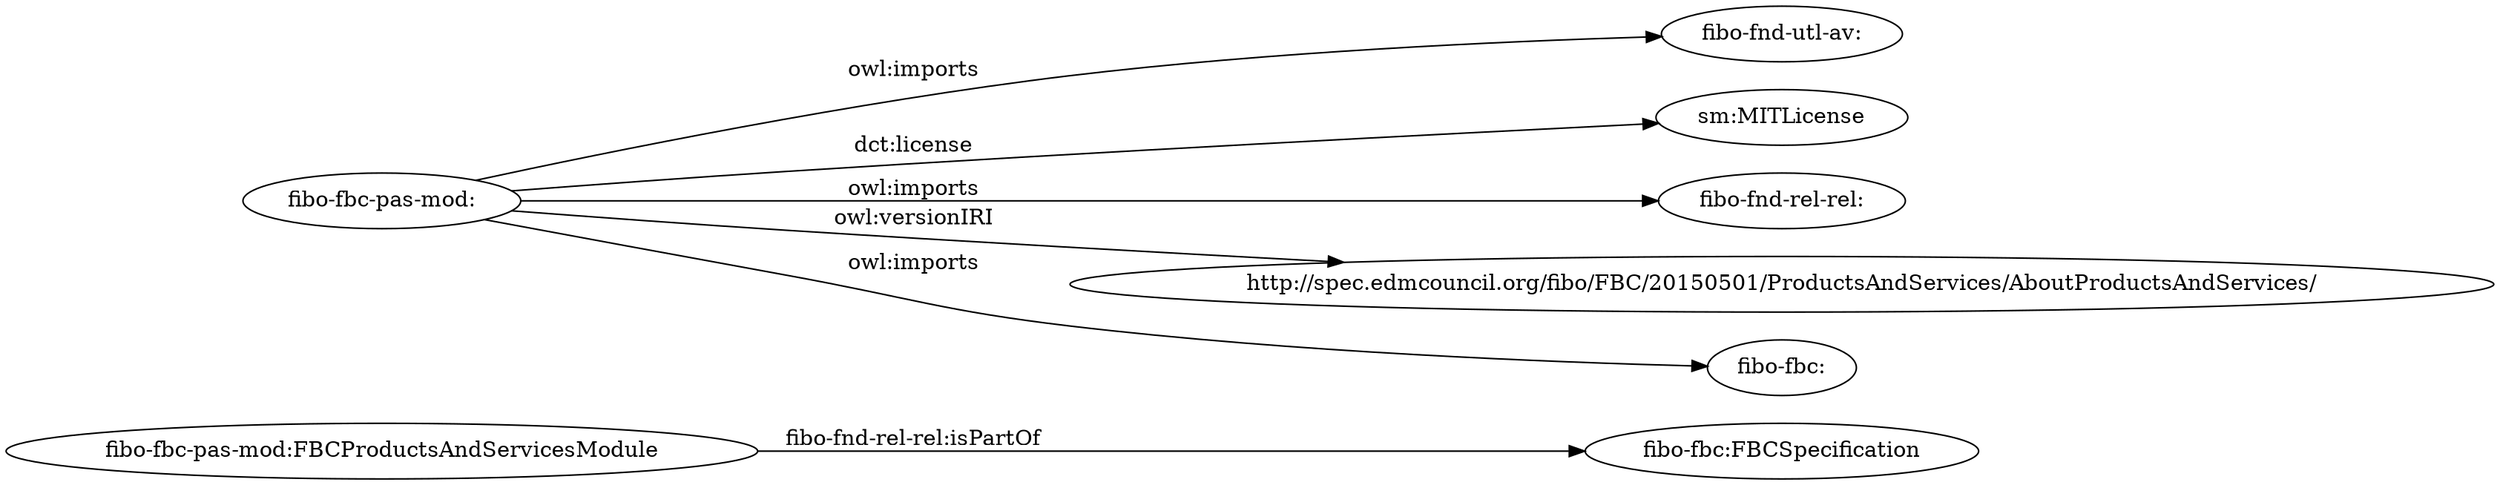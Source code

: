 digraph ar2dtool_diagram { 
rankdir=LR;
size="1501"
	"fibo-fbc-pas-mod:FBCProductsAndServicesModule" -> "fibo-fbc:FBCSpecification" [ label = "fibo-fnd-rel-rel:isPartOf" ];
	"fibo-fbc-pas-mod:" -> "fibo-fnd-utl-av:" [ label = "owl:imports" ];
	"fibo-fbc-pas-mod:" -> "sm:MITLicense" [ label = "dct:license" ];
	"fibo-fbc-pas-mod:" -> "fibo-fnd-rel-rel:" [ label = "owl:imports" ];
	"fibo-fbc-pas-mod:" -> "http://spec.edmcouncil.org/fibo/FBC/20150501/ProductsAndServices/AboutProductsAndServices/" [ label = "owl:versionIRI" ];
	"fibo-fbc-pas-mod:" -> "fibo-fbc:" [ label = "owl:imports" ];

}
